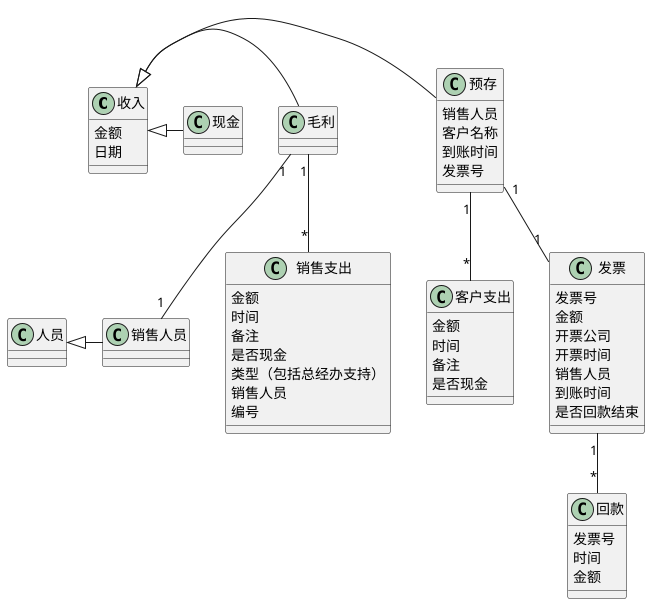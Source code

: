 @startuml online

class 收入{
  金额
  日期
}

class 预存{
  销售人员
  客户名称
  到账时间
  发票号
}

收入 <|- 预存

class 发票 {
  发票号
  金额
  开票公司
  开票时间
  销售人员
  到账时间
  是否回款结束
}

class 回款 {
  发票号
  时间
  金额
}

预存 "1" -- "1" 发票
发票 "1" -- "*" 回款

class 客户支出{
  金额
  时间
  备注
  是否现金
}

预存 "1" -- "*" 客户支出

class 毛利

class 现金

收入 <|- 毛利
收入 <|- 现金

class 人员
class 销售人员

人员 <|- 销售人员

class 销售支出{
  金额
  时间
  备注
  是否现金
  类型（包括总经办支持）
  销售人员
  编号
}



毛利 "1"--"1" 销售人员
毛利 "1"--"*" 销售支出

@enduml